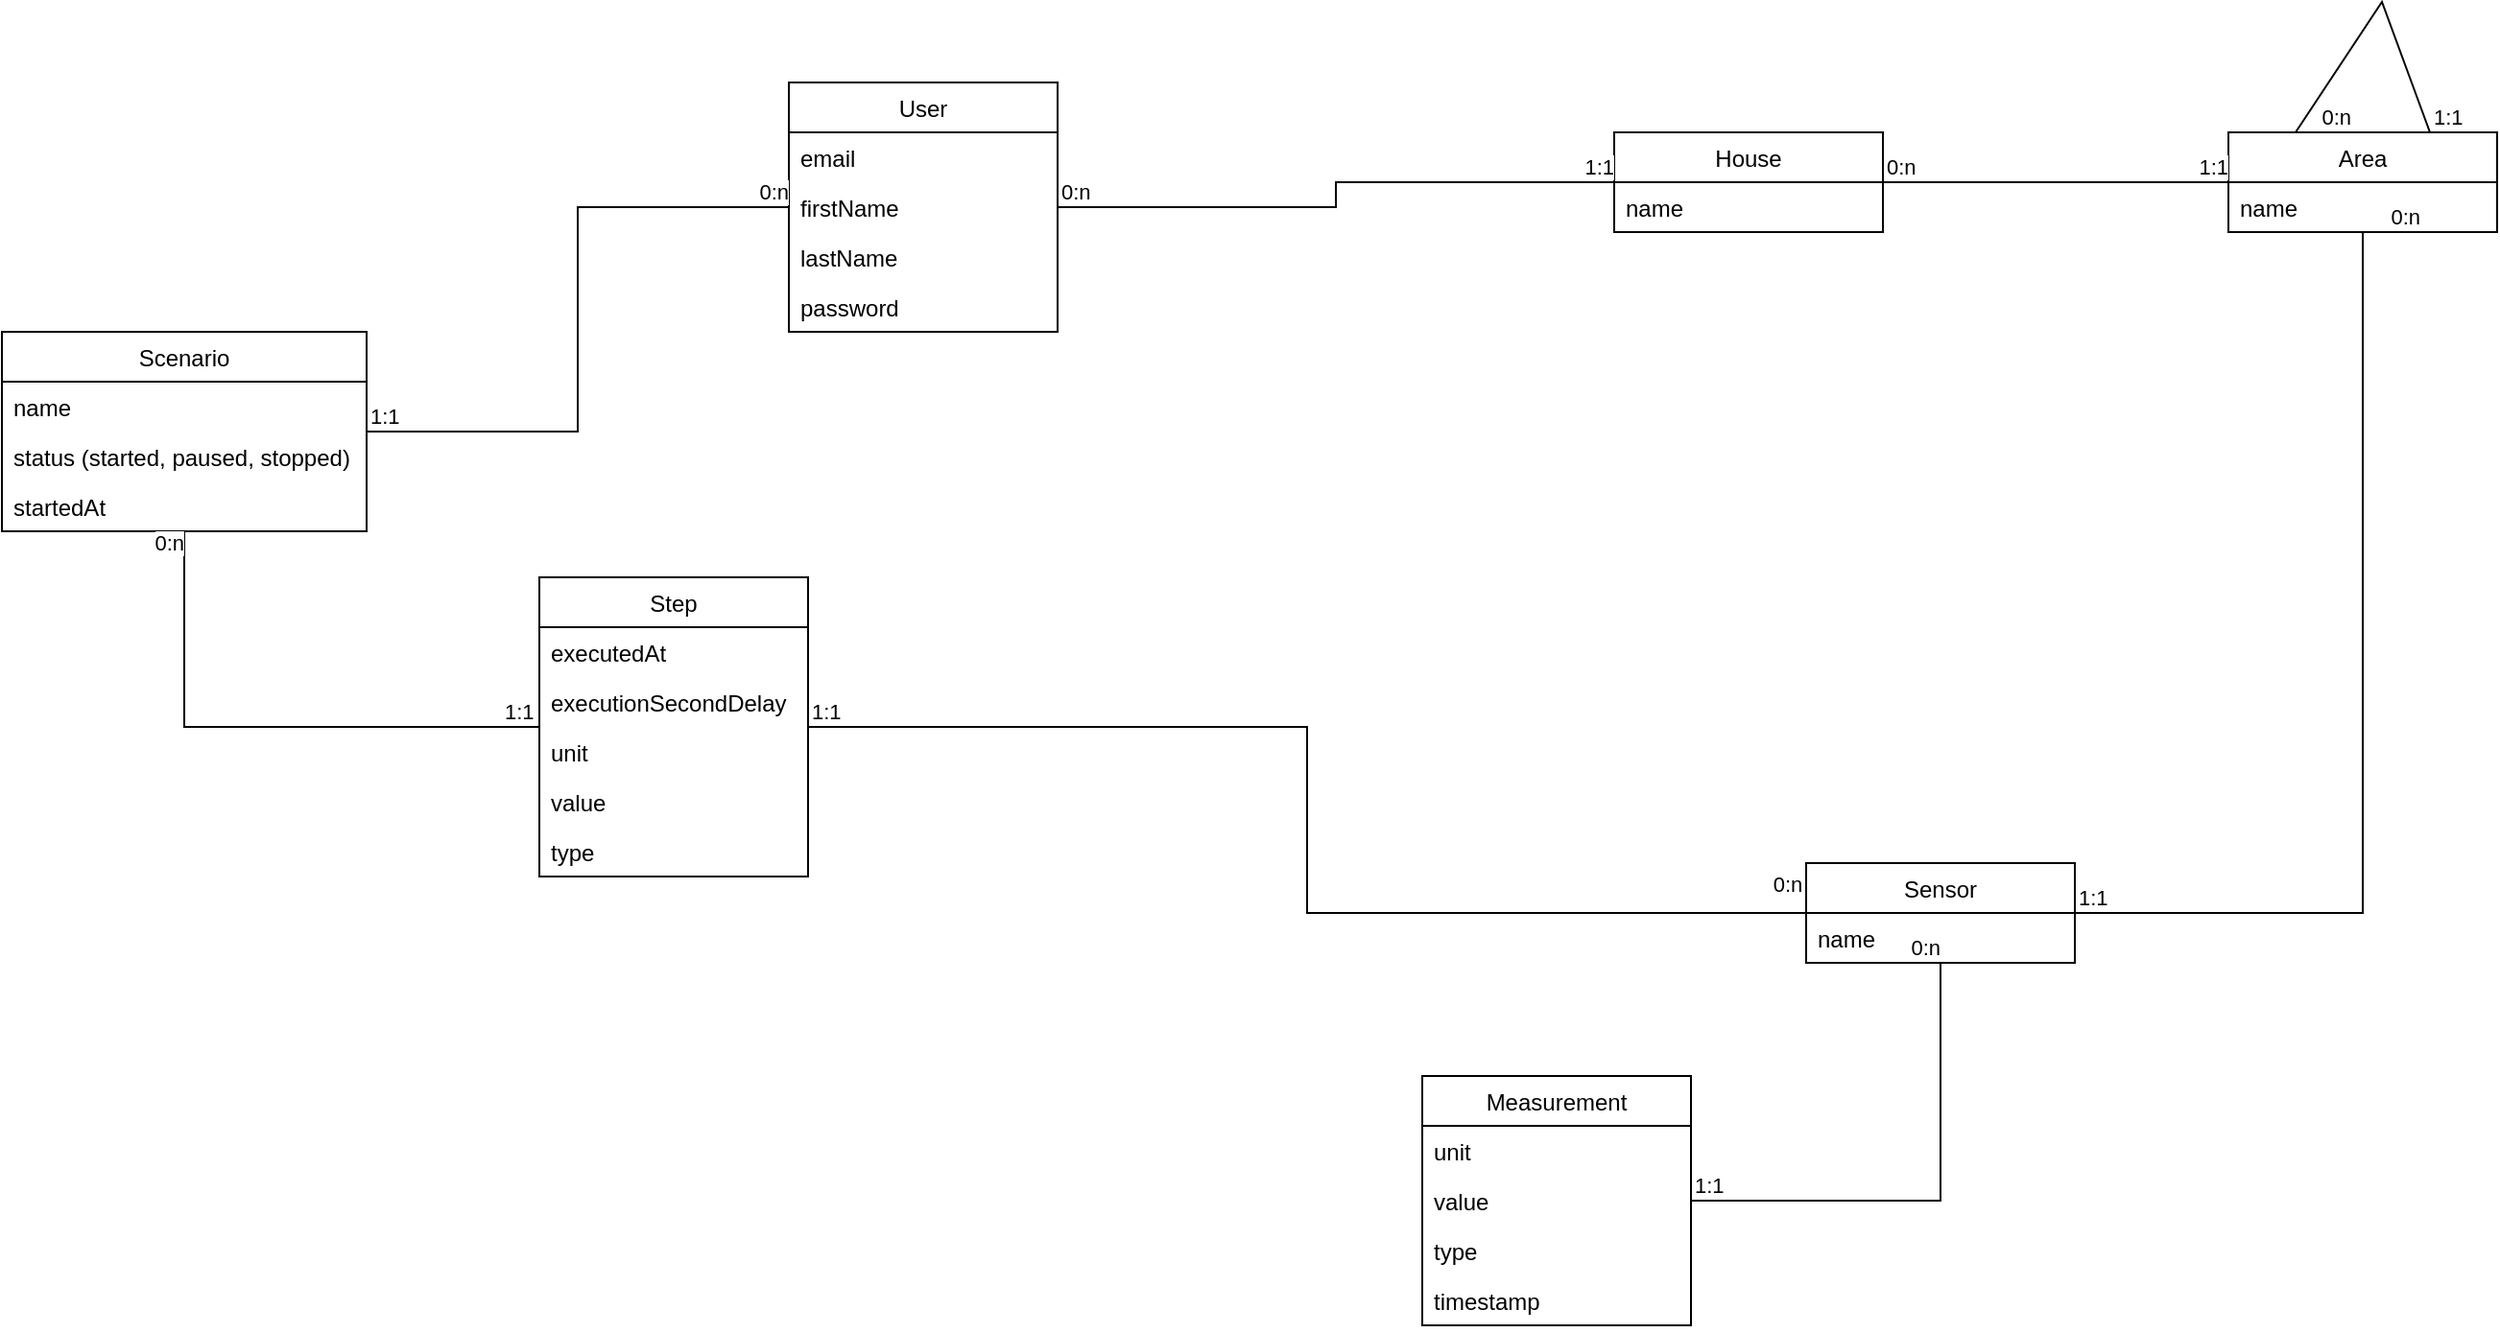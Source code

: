 <mxfile>
    <diagram id="R9nvyWBUeLnLvYc_CQ9X" name="Page-1">
        <mxGraphModel dx="1313" dy="708" grid="1" gridSize="10" guides="1" tooltips="1" connect="1" arrows="1" fold="1" page="1" pageScale="1" pageWidth="827" pageHeight="1169" math="0" shadow="0">
            <root>
                <mxCell id="0"/>
                <mxCell id="1" parent="0"/>
                <mxCell id="s-61QhmTAsR13LVHyT8Y-1" value="User" style="swimlane;fontStyle=0;childLayout=stackLayout;horizontal=1;startSize=26;fillColor=none;horizontalStack=0;resizeParent=1;resizeParentMax=0;resizeLast=0;collapsible=1;marginBottom=0;" parent="1" vertex="1">
                    <mxGeometry x="-170" y="142" width="140" height="130" as="geometry"/>
                </mxCell>
                <mxCell id="s-61QhmTAsR13LVHyT8Y-3" value="email" style="text;strokeColor=none;fillColor=none;align=left;verticalAlign=top;spacingLeft=4;spacingRight=4;overflow=hidden;rotatable=0;points=[[0,0.5],[1,0.5]];portConstraint=eastwest;" parent="s-61QhmTAsR13LVHyT8Y-1" vertex="1">
                    <mxGeometry y="26" width="140" height="26" as="geometry"/>
                </mxCell>
                <mxCell id="s-61QhmTAsR13LVHyT8Y-5" value="firstName" style="text;strokeColor=none;fillColor=none;align=left;verticalAlign=top;spacingLeft=4;spacingRight=4;overflow=hidden;rotatable=0;points=[[0,0.5],[1,0.5]];portConstraint=eastwest;" parent="s-61QhmTAsR13LVHyT8Y-1" vertex="1">
                    <mxGeometry y="52" width="140" height="26" as="geometry"/>
                </mxCell>
                <mxCell id="s-61QhmTAsR13LVHyT8Y-4" value="lastName" style="text;strokeColor=none;fillColor=none;align=left;verticalAlign=top;spacingLeft=4;spacingRight=4;overflow=hidden;rotatable=0;points=[[0,0.5],[1,0.5]];portConstraint=eastwest;" parent="s-61QhmTAsR13LVHyT8Y-1" vertex="1">
                    <mxGeometry y="78" width="140" height="26" as="geometry"/>
                </mxCell>
                <mxCell id="2" value="password" style="text;strokeColor=none;fillColor=none;align=left;verticalAlign=top;spacingLeft=4;spacingRight=4;overflow=hidden;rotatable=0;points=[[0,0.5],[1,0.5]];portConstraint=eastwest;" parent="s-61QhmTAsR13LVHyT8Y-1" vertex="1">
                    <mxGeometry y="104" width="140" height="26" as="geometry"/>
                </mxCell>
                <mxCell id="s-61QhmTAsR13LVHyT8Y-6" value="Measurement" style="swimlane;fontStyle=0;childLayout=stackLayout;horizontal=1;startSize=26;fillColor=none;horizontalStack=0;resizeParent=1;resizeParentMax=0;resizeLast=0;collapsible=1;marginBottom=0;" parent="1" vertex="1">
                    <mxGeometry x="160" y="660" width="140" height="130" as="geometry"/>
                </mxCell>
                <mxCell id="s-61QhmTAsR13LVHyT8Y-9" value="unit" style="text;strokeColor=none;fillColor=none;align=left;verticalAlign=top;spacingLeft=4;spacingRight=4;overflow=hidden;rotatable=0;points=[[0,0.5],[1,0.5]];portConstraint=eastwest;" parent="s-61QhmTAsR13LVHyT8Y-6" vertex="1">
                    <mxGeometry y="26" width="140" height="26" as="geometry"/>
                </mxCell>
                <mxCell id="11" value="value" style="text;strokeColor=none;fillColor=none;align=left;verticalAlign=top;spacingLeft=4;spacingRight=4;overflow=hidden;rotatable=0;points=[[0,0.5],[1,0.5]];portConstraint=eastwest;" parent="s-61QhmTAsR13LVHyT8Y-6" vertex="1">
                    <mxGeometry y="52" width="140" height="26" as="geometry"/>
                </mxCell>
                <mxCell id="9" value="type" style="text;strokeColor=none;fillColor=none;align=left;verticalAlign=top;spacingLeft=4;spacingRight=4;overflow=hidden;rotatable=0;points=[[0,0.5],[1,0.5]];portConstraint=eastwest;" parent="s-61QhmTAsR13LVHyT8Y-6" vertex="1">
                    <mxGeometry y="78" width="140" height="26" as="geometry"/>
                </mxCell>
                <mxCell id="10" value="timestamp" style="text;strokeColor=none;fillColor=none;align=left;verticalAlign=top;spacingLeft=4;spacingRight=4;overflow=hidden;rotatable=0;points=[[0,0.5],[1,0.5]];portConstraint=eastwest;" parent="s-61QhmTAsR13LVHyT8Y-6" vertex="1">
                    <mxGeometry y="104" width="140" height="26" as="geometry"/>
                </mxCell>
                <mxCell id="s-61QhmTAsR13LVHyT8Y-10" value="Area" style="swimlane;fontStyle=0;childLayout=stackLayout;horizontal=1;startSize=26;fillColor=none;horizontalStack=0;resizeParent=1;resizeParentMax=0;resizeLast=0;collapsible=1;marginBottom=0;" parent="1" vertex="1">
                    <mxGeometry x="580" y="168" width="140" height="52" as="geometry"/>
                </mxCell>
                <mxCell id="s-61QhmTAsR13LVHyT8Y-13" value="name" style="text;strokeColor=none;fillColor=none;align=left;verticalAlign=top;spacingLeft=4;spacingRight=4;overflow=hidden;rotatable=0;points=[[0,0.5],[1,0.5]];portConstraint=eastwest;" parent="s-61QhmTAsR13LVHyT8Y-10" vertex="1">
                    <mxGeometry y="26" width="140" height="26" as="geometry"/>
                </mxCell>
                <mxCell id="s-61QhmTAsR13LVHyT8Y-14" value="Sensor" style="swimlane;fontStyle=0;childLayout=stackLayout;horizontal=1;startSize=26;fillColor=none;horizontalStack=0;resizeParent=1;resizeParentMax=0;resizeLast=0;collapsible=1;marginBottom=0;" parent="1" vertex="1">
                    <mxGeometry x="360" y="549" width="140" height="52" as="geometry"/>
                </mxCell>
                <mxCell id="s-61QhmTAsR13LVHyT8Y-15" value="name" style="text;strokeColor=none;fillColor=none;align=left;verticalAlign=top;spacingLeft=4;spacingRight=4;overflow=hidden;rotatable=0;points=[[0,0.5],[1,0.5]];portConstraint=eastwest;" parent="s-61QhmTAsR13LVHyT8Y-14" vertex="1">
                    <mxGeometry y="26" width="140" height="26" as="geometry"/>
                </mxCell>
                <mxCell id="s-61QhmTAsR13LVHyT8Y-16" value="House" style="swimlane;fontStyle=0;childLayout=stackLayout;horizontal=1;startSize=26;fillColor=none;horizontalStack=0;resizeParent=1;resizeParentMax=0;resizeLast=0;collapsible=1;marginBottom=0;" parent="1" vertex="1">
                    <mxGeometry x="260" y="168" width="140" height="52" as="geometry"/>
                </mxCell>
                <mxCell id="s-61QhmTAsR13LVHyT8Y-17" value="name" style="text;strokeColor=none;fillColor=none;align=left;verticalAlign=top;spacingLeft=4;spacingRight=4;overflow=hidden;rotatable=0;points=[[0,0.5],[1,0.5]];portConstraint=eastwest;" parent="s-61QhmTAsR13LVHyT8Y-16" vertex="1">
                    <mxGeometry y="26" width="140" height="26" as="geometry"/>
                </mxCell>
                <mxCell id="s-61QhmTAsR13LVHyT8Y-21" value="" style="endArrow=none;html=1;edgeStyle=orthogonalEdgeStyle;rounded=0;" parent="1" source="s-61QhmTAsR13LVHyT8Y-1" target="s-61QhmTAsR13LVHyT8Y-16" edge="1">
                    <mxGeometry relative="1" as="geometry">
                        <mxPoint x="50" y="230" as="sourcePoint"/>
                        <mxPoint x="210" y="230" as="targetPoint"/>
                    </mxGeometry>
                </mxCell>
                <mxCell id="s-61QhmTAsR13LVHyT8Y-22" value="0:n" style="edgeLabel;resizable=0;html=1;align=left;verticalAlign=bottom;" parent="s-61QhmTAsR13LVHyT8Y-21" connectable="0" vertex="1">
                    <mxGeometry x="-1" relative="1" as="geometry"/>
                </mxCell>
                <mxCell id="s-61QhmTAsR13LVHyT8Y-23" value="1:1" style="edgeLabel;resizable=0;html=1;align=right;verticalAlign=bottom;" parent="s-61QhmTAsR13LVHyT8Y-21" connectable="0" vertex="1">
                    <mxGeometry x="1" relative="1" as="geometry"/>
                </mxCell>
                <mxCell id="s-61QhmTAsR13LVHyT8Y-24" value="" style="endArrow=none;html=1;edgeStyle=orthogonalEdgeStyle;rounded=0;" parent="1" source="s-61QhmTAsR13LVHyT8Y-16" target="s-61QhmTAsR13LVHyT8Y-10" edge="1">
                    <mxGeometry relative="1" as="geometry">
                        <mxPoint x="480" y="220" as="sourcePoint"/>
                        <mxPoint x="640" y="220" as="targetPoint"/>
                    </mxGeometry>
                </mxCell>
                <mxCell id="s-61QhmTAsR13LVHyT8Y-25" value="0:n" style="edgeLabel;resizable=0;html=1;align=left;verticalAlign=bottom;" parent="s-61QhmTAsR13LVHyT8Y-24" connectable="0" vertex="1">
                    <mxGeometry x="-1" relative="1" as="geometry"/>
                </mxCell>
                <mxCell id="s-61QhmTAsR13LVHyT8Y-26" value="1:1" style="edgeLabel;resizable=0;html=1;align=right;verticalAlign=bottom;" parent="s-61QhmTAsR13LVHyT8Y-24" connectable="0" vertex="1">
                    <mxGeometry x="1" relative="1" as="geometry"/>
                </mxCell>
                <mxCell id="s-61QhmTAsR13LVHyT8Y-27" value="" style="endArrow=none;html=1;edgeStyle=orthogonalEdgeStyle;rounded=0;" parent="1" source="s-61QhmTAsR13LVHyT8Y-14" target="s-61QhmTAsR13LVHyT8Y-10" edge="1">
                    <mxGeometry relative="1" as="geometry">
                        <mxPoint x="500" y="410" as="sourcePoint"/>
                        <mxPoint x="660" y="410" as="targetPoint"/>
                    </mxGeometry>
                </mxCell>
                <mxCell id="s-61QhmTAsR13LVHyT8Y-28" value="1:1" style="edgeLabel;resizable=0;html=1;align=left;verticalAlign=bottom;" parent="s-61QhmTAsR13LVHyT8Y-27" connectable="0" vertex="1">
                    <mxGeometry x="-1" relative="1" as="geometry"/>
                </mxCell>
                <mxCell id="s-61QhmTAsR13LVHyT8Y-29" value="0:n" style="edgeLabel;resizable=0;html=1;align=right;verticalAlign=bottom;" parent="s-61QhmTAsR13LVHyT8Y-27" connectable="0" vertex="1">
                    <mxGeometry x="1" relative="1" as="geometry">
                        <mxPoint x="30" as="offset"/>
                    </mxGeometry>
                </mxCell>
                <mxCell id="s-61QhmTAsR13LVHyT8Y-30" value="" style="endArrow=none;html=1;edgeStyle=orthogonalEdgeStyle;rounded=0;" parent="1" source="s-61QhmTAsR13LVHyT8Y-6" target="s-61QhmTAsR13LVHyT8Y-14" edge="1">
                    <mxGeometry relative="1" as="geometry">
                        <mxPoint x="200" y="530" as="sourcePoint"/>
                        <mxPoint x="360" y="530" as="targetPoint"/>
                    </mxGeometry>
                </mxCell>
                <mxCell id="s-61QhmTAsR13LVHyT8Y-31" value="1:1" style="edgeLabel;resizable=0;html=1;align=left;verticalAlign=bottom;" parent="s-61QhmTAsR13LVHyT8Y-30" connectable="0" vertex="1">
                    <mxGeometry x="-1" relative="1" as="geometry"/>
                </mxCell>
                <mxCell id="s-61QhmTAsR13LVHyT8Y-32" value="0:n" style="edgeLabel;resizable=0;html=1;align=right;verticalAlign=bottom;" parent="s-61QhmTAsR13LVHyT8Y-30" connectable="0" vertex="1">
                    <mxGeometry x="1" relative="1" as="geometry"/>
                </mxCell>
                <mxCell id="6" value="" style="endArrow=none;html=1;edgeStyle=orthogonalEdgeStyle;rounded=0;entryX=0.25;entryY=0;entryDx=0;entryDy=0;exitX=0.75;exitY=0;exitDx=0;exitDy=0;" parent="1" source="s-61QhmTAsR13LVHyT8Y-10" target="s-61QhmTAsR13LVHyT8Y-10" edge="1">
                    <mxGeometry relative="1" as="geometry">
                        <mxPoint x="700" y="270" as="sourcePoint"/>
                        <mxPoint x="730" y="230" as="targetPoint"/>
                        <Array as="points">
                            <mxPoint x="660" y="100"/>
                        </Array>
                    </mxGeometry>
                </mxCell>
                <mxCell id="7" value="1:1" style="edgeLabel;resizable=0;html=1;align=left;verticalAlign=bottom;" parent="6" connectable="0" vertex="1">
                    <mxGeometry x="-1" relative="1" as="geometry"/>
                </mxCell>
                <mxCell id="8" value="0:n" style="edgeLabel;resizable=0;html=1;align=right;verticalAlign=bottom;" parent="6" connectable="0" vertex="1">
                    <mxGeometry x="1" relative="1" as="geometry">
                        <mxPoint x="30" as="offset"/>
                    </mxGeometry>
                </mxCell>
                <mxCell id="16" value="Scenario" style="swimlane;fontStyle=0;childLayout=stackLayout;horizontal=1;startSize=26;fillColor=none;horizontalStack=0;resizeParent=1;resizeParentMax=0;resizeLast=0;collapsible=1;marginBottom=0;" parent="1" vertex="1">
                    <mxGeometry x="-580" y="272" width="190" height="104" as="geometry"/>
                </mxCell>
                <mxCell id="32" value="name" style="text;strokeColor=none;fillColor=none;align=left;verticalAlign=top;spacingLeft=4;spacingRight=4;overflow=hidden;rotatable=0;points=[[0,0.5],[1,0.5]];portConstraint=eastwest;" parent="16" vertex="1">
                    <mxGeometry y="26" width="190" height="26" as="geometry"/>
                </mxCell>
                <mxCell id="30" value="status (started, paused, stopped)" style="text;strokeColor=none;fillColor=none;align=left;verticalAlign=top;spacingLeft=4;spacingRight=4;overflow=hidden;rotatable=0;points=[[0,0.5],[1,0.5]];portConstraint=eastwest;" parent="16" vertex="1">
                    <mxGeometry y="52" width="190" height="26" as="geometry"/>
                </mxCell>
                <mxCell id="41" value="startedAt" style="text;strokeColor=none;fillColor=none;align=left;verticalAlign=top;spacingLeft=4;spacingRight=4;overflow=hidden;rotatable=0;points=[[0,0.5],[1,0.5]];portConstraint=eastwest;" vertex="1" parent="16">
                    <mxGeometry y="78" width="190" height="26" as="geometry"/>
                </mxCell>
                <mxCell id="21" value="Step" style="swimlane;fontStyle=0;childLayout=stackLayout;horizontal=1;startSize=26;fillColor=none;horizontalStack=0;resizeParent=1;resizeParentMax=0;resizeLast=0;collapsible=1;marginBottom=0;" parent="1" vertex="1">
                    <mxGeometry x="-300" y="400" width="140" height="156" as="geometry"/>
                </mxCell>
                <mxCell id="33" value="executedAt" style="text;strokeColor=none;fillColor=none;align=left;verticalAlign=top;spacingLeft=4;spacingRight=4;overflow=hidden;rotatable=0;points=[[0,0.5],[1,0.5]];portConstraint=eastwest;" parent="21" vertex="1">
                    <mxGeometry y="26" width="140" height="26" as="geometry"/>
                </mxCell>
                <mxCell id="34" value="executionSecondDelay" style="text;strokeColor=none;fillColor=none;align=left;verticalAlign=top;spacingLeft=4;spacingRight=4;overflow=hidden;rotatable=0;points=[[0,0.5],[1,0.5]];portConstraint=eastwest;" parent="21" vertex="1">
                    <mxGeometry y="52" width="140" height="26" as="geometry"/>
                </mxCell>
                <mxCell id="35" value="unit" style="text;strokeColor=none;fillColor=none;align=left;verticalAlign=top;spacingLeft=4;spacingRight=4;overflow=hidden;rotatable=0;points=[[0,0.5],[1,0.5]];portConstraint=eastwest;" parent="21" vertex="1">
                    <mxGeometry y="78" width="140" height="26" as="geometry"/>
                </mxCell>
                <mxCell id="36" value="value" style="text;strokeColor=none;fillColor=none;align=left;verticalAlign=top;spacingLeft=4;spacingRight=4;overflow=hidden;rotatable=0;points=[[0,0.5],[1,0.5]];portConstraint=eastwest;" parent="21" vertex="1">
                    <mxGeometry y="104" width="140" height="26" as="geometry"/>
                </mxCell>
                <mxCell id="37" value="type" style="text;strokeColor=none;fillColor=none;align=left;verticalAlign=top;spacingLeft=4;spacingRight=4;overflow=hidden;rotatable=0;points=[[0,0.5],[1,0.5]];portConstraint=eastwest;" parent="21" vertex="1">
                    <mxGeometry y="130" width="140" height="26" as="geometry"/>
                </mxCell>
                <mxCell id="23" value="" style="endArrow=none;html=1;edgeStyle=orthogonalEdgeStyle;rounded=0;" parent="1" source="21" target="s-61QhmTAsR13LVHyT8Y-14" edge="1">
                    <mxGeometry relative="1" as="geometry">
                        <mxPoint x="-320" y="474" as="sourcePoint"/>
                        <mxPoint x="-80" y="430" as="targetPoint"/>
                    </mxGeometry>
                </mxCell>
                <mxCell id="24" value="1:1" style="edgeLabel;resizable=0;html=1;align=left;verticalAlign=bottom;" parent="23" connectable="0" vertex="1">
                    <mxGeometry x="-1" relative="1" as="geometry"/>
                </mxCell>
                <mxCell id="42" value="0:n" style="edgeLabel;html=1;align=center;verticalAlign=middle;resizable=0;points=[];" vertex="1" connectable="0" parent="23">
                    <mxGeometry x="0.913" y="2" relative="1" as="geometry">
                        <mxPoint x="17" y="-13" as="offset"/>
                    </mxGeometry>
                </mxCell>
                <mxCell id="26" value="" style="endArrow=none;html=1;edgeStyle=orthogonalEdgeStyle;rounded=0;" parent="1" source="21" target="16" edge="1">
                    <mxGeometry relative="1" as="geometry">
                        <mxPoint x="-490" y="414" as="sourcePoint"/>
                        <mxPoint x="-250" y="370" as="targetPoint"/>
                    </mxGeometry>
                </mxCell>
                <mxCell id="27" value="1:1" style="edgeLabel;resizable=0;html=1;align=left;verticalAlign=bottom;" parent="26" connectable="0" vertex="1">
                    <mxGeometry x="-1" relative="1" as="geometry">
                        <mxPoint x="-20" as="offset"/>
                    </mxGeometry>
                </mxCell>
                <mxCell id="28" value="0:n" style="edgeLabel;resizable=0;html=1;align=right;verticalAlign=bottom;" parent="26" connectable="0" vertex="1">
                    <mxGeometry x="1" relative="1" as="geometry">
                        <mxPoint y="14" as="offset"/>
                    </mxGeometry>
                </mxCell>
                <mxCell id="38" value="" style="endArrow=none;html=1;edgeStyle=orthogonalEdgeStyle;rounded=0;" parent="1" source="16" target="s-61QhmTAsR13LVHyT8Y-1" edge="1">
                    <mxGeometry relative="1" as="geometry">
                        <mxPoint x="-205" y="580" as="sourcePoint"/>
                        <mxPoint x="-397.5" y="520" as="targetPoint"/>
                    </mxGeometry>
                </mxCell>
                <mxCell id="39" value="1:1" style="edgeLabel;resizable=0;html=1;align=left;verticalAlign=bottom;" parent="38" connectable="0" vertex="1">
                    <mxGeometry x="-1" relative="1" as="geometry"/>
                </mxCell>
                <mxCell id="40" value="0:n" style="edgeLabel;resizable=0;html=1;align=right;verticalAlign=bottom;" parent="38" connectable="0" vertex="1">
                    <mxGeometry x="1" relative="1" as="geometry"/>
                </mxCell>
            </root>
        </mxGraphModel>
    </diagram>
</mxfile>